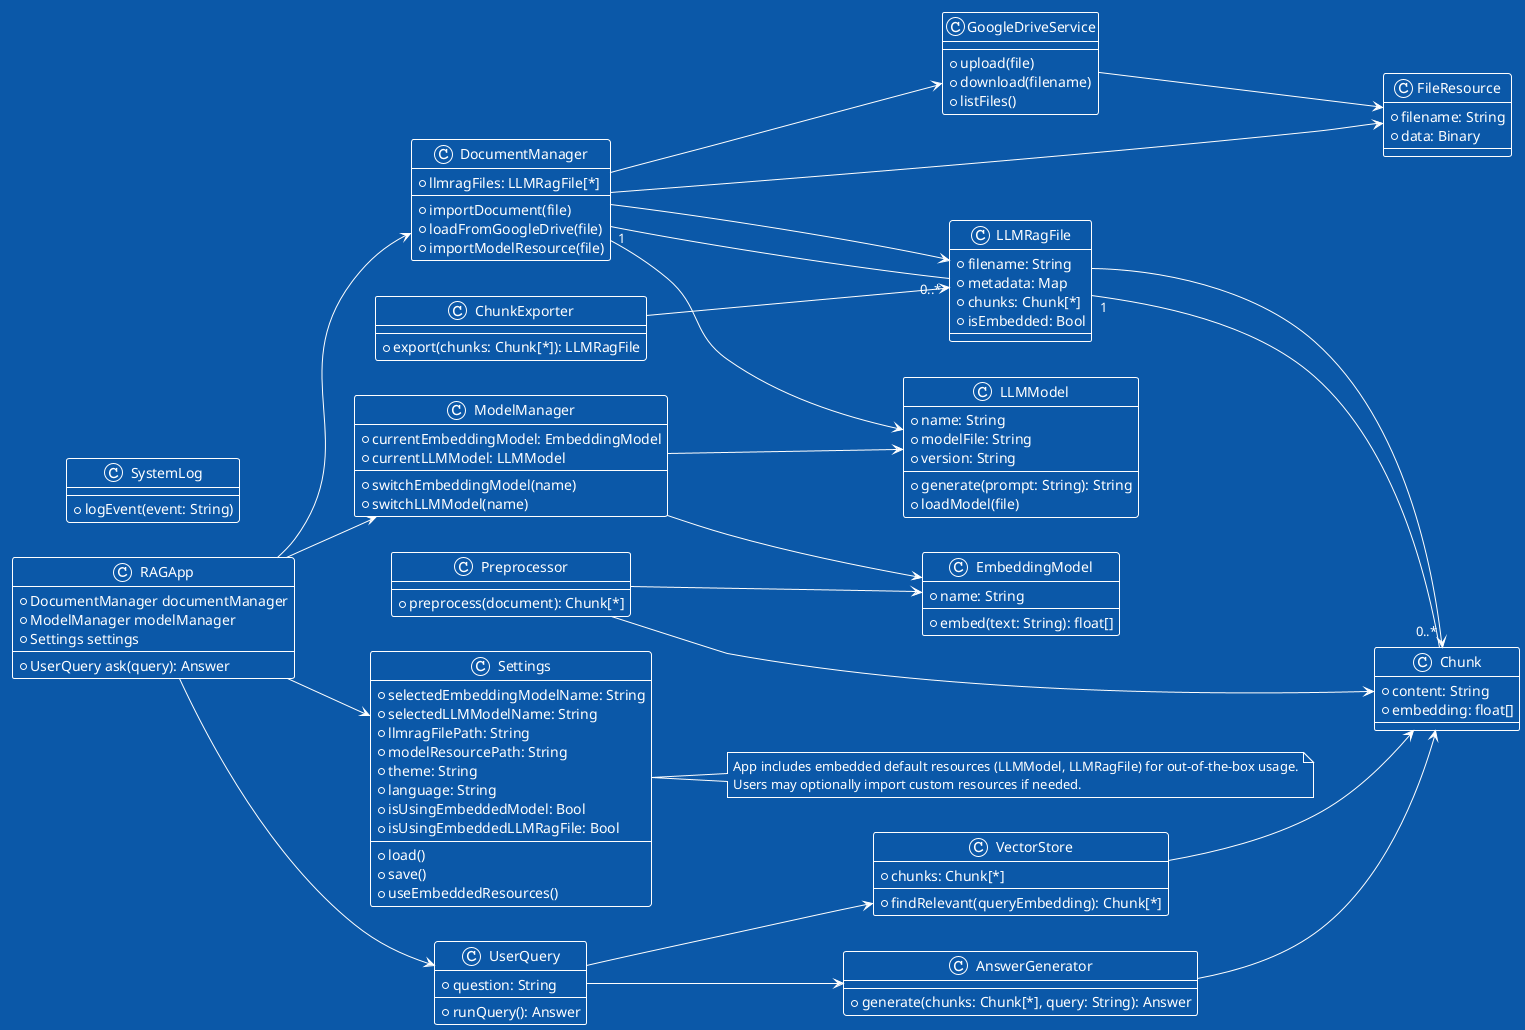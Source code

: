 @startuml
!theme amiga
left to right direction

'=== iOS App Layer ===
class RAGApp {
    +DocumentManager documentManager
    +ModelManager modelManager
    +Settings settings
    +UserQuery ask(query): Answer
}

class DocumentManager {
    +importDocument(file)
    +loadFromGoogleDrive(file)
    +importModelResource(file)
    +llmragFiles: LLMRagFile[*]
}

class LLMRagFile {
    +filename: String
    +metadata: Map
    +chunks: Chunk[*]
    +isEmbedded: Bool
}

class Chunk {
    +content: String
    +embedding: float[]
}

class VectorStore {
    +chunks: Chunk[*]
    +findRelevant(queryEmbedding): Chunk[*]
}

class UserQuery {
    +question: String
    +runQuery(): Answer
}

class AnswerGenerator {
    +generate(chunks: Chunk[*], query: String): Answer
}

class ModelManager {
    +currentEmbeddingModel: EmbeddingModel
    +currentLLMModel: LLMModel
    +switchEmbeddingModel(name)
    +switchLLMModel(name)
}

'=== Settings manages only the essential configuration for the app. ===
class Settings {
    +selectedEmbeddingModelName: String
    +selectedLLMModelName: String
    +llmragFilePath: String
    +modelResourcePath: String
    +theme: String
    +language: String
    +load()
    +save()
    +isUsingEmbeddedModel: Bool
    +isUsingEmbeddedLLMRagFile: Bool
    +useEmbeddedResources()
}
note right of Settings
App includes embedded default resources (LLMModel, LLMRagFile) for out-of-the-box usage.
Users may optionally import custom resources if needed.
end note

'=== Model Pipeline Layer ===
class Preprocessor {
    +preprocess(document): Chunk[*]
}

class EmbeddingModel {
    +name: String
    +embed(text: String): float[]
}

class LLMModel {
    +name: String
    +modelFile: String
    +version: String
    +generate(prompt: String): String
    +loadModel(file)
}

class ChunkExporter {
    +export(chunks: Chunk[*]): LLMRagFile
}

'=== Storage / External Services ===
class GoogleDriveService {
    +upload(file)
    +download(filename)
    +listFiles()
}

class FileResource {
    +filename: String
    +data: Binary
}

'=== Admin ===
class SystemLog {
    +logEvent(event: String)
}

'=== Relations with multiplicity ===
DocumentManager "1" -- "0..*" LLMRagFile
LLMRagFile "1" -- "0..*" Chunk

'=== Relations ===
RAGApp --> DocumentManager
RAGApp --> ModelManager
RAGApp --> Settings
RAGApp --> UserQuery
DocumentManager --> LLMRagFile
LLMRagFile --> Chunk
DocumentManager --> GoogleDriveService
'Import/download only; export/upload not included unless extended later
DocumentManager --> FileResource
DocumentManager --> LLMModel
UserQuery --> VectorStore
VectorStore --> Chunk
UserQuery --> AnswerGenerator
AnswerGenerator --> Chunk
ModelManager --> EmbeddingModel
ModelManager --> LLMModel
Preprocessor --> EmbeddingModel
Preprocessor --> Chunk
ChunkExporter --> LLMRagFile
GoogleDriveService --> FileResource

@enduml
